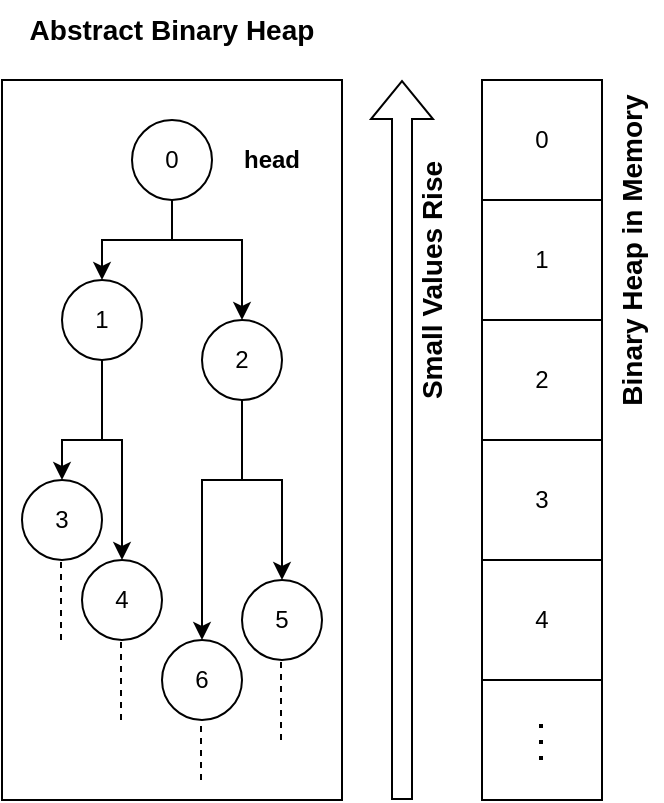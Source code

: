 <mxfile version="26.0.7">
  <diagram name="Page-1" id="67sOJIxfJh_Tyo5UbThU">
    <mxGraphModel dx="840" dy="746" grid="1" gridSize="10" guides="1" tooltips="1" connect="1" arrows="1" fold="1" page="1" pageScale="1" pageWidth="850" pageHeight="1100" math="0" shadow="0">
      <root>
        <mxCell id="0" />
        <mxCell id="1" parent="0" />
        <mxCell id="UDImez37fTVx7visXOVI-3" value="" style="rounded=0;whiteSpace=wrap;html=1;" vertex="1" parent="1">
          <mxGeometry x="40" y="80" width="170" height="360" as="geometry" />
        </mxCell>
        <mxCell id="UDImez37fTVx7visXOVI-11" style="edgeStyle=orthogonalEdgeStyle;rounded=0;orthogonalLoop=1;jettySize=auto;html=1;" edge="1" parent="1" source="UDImez37fTVx7visXOVI-1" target="UDImez37fTVx7visXOVI-4">
          <mxGeometry relative="1" as="geometry">
            <Array as="points">
              <mxPoint x="125" y="160" />
              <mxPoint x="90" y="160" />
            </Array>
          </mxGeometry>
        </mxCell>
        <mxCell id="UDImez37fTVx7visXOVI-12" style="edgeStyle=orthogonalEdgeStyle;rounded=0;orthogonalLoop=1;jettySize=auto;html=1;" edge="1" parent="1" source="UDImez37fTVx7visXOVI-1" target="UDImez37fTVx7visXOVI-5">
          <mxGeometry relative="1" as="geometry">
            <Array as="points">
              <mxPoint x="125" y="160" />
              <mxPoint x="160" y="160" />
            </Array>
          </mxGeometry>
        </mxCell>
        <mxCell id="UDImez37fTVx7visXOVI-1" value="" style="ellipse;whiteSpace=wrap;html=1;aspect=fixed;" vertex="1" parent="1">
          <mxGeometry x="105" y="100" width="40" height="40" as="geometry" />
        </mxCell>
        <mxCell id="UDImez37fTVx7visXOVI-13" style="edgeStyle=orthogonalEdgeStyle;rounded=0;orthogonalLoop=1;jettySize=auto;html=1;entryX=0.5;entryY=0;entryDx=0;entryDy=0;" edge="1" parent="1" source="UDImez37fTVx7visXOVI-4" target="UDImez37fTVx7visXOVI-6">
          <mxGeometry relative="1" as="geometry">
            <Array as="points">
              <mxPoint x="90" y="260" />
              <mxPoint x="70" y="260" />
            </Array>
          </mxGeometry>
        </mxCell>
        <mxCell id="UDImez37fTVx7visXOVI-14" style="edgeStyle=orthogonalEdgeStyle;rounded=0;orthogonalLoop=1;jettySize=auto;html=1;" edge="1" parent="1" source="UDImez37fTVx7visXOVI-4" target="UDImez37fTVx7visXOVI-7">
          <mxGeometry relative="1" as="geometry">
            <Array as="points">
              <mxPoint x="90" y="260" />
              <mxPoint x="100" y="260" />
            </Array>
          </mxGeometry>
        </mxCell>
        <mxCell id="UDImez37fTVx7visXOVI-4" value="" style="ellipse;whiteSpace=wrap;html=1;aspect=fixed;" vertex="1" parent="1">
          <mxGeometry x="70" y="180" width="40" height="40" as="geometry" />
        </mxCell>
        <mxCell id="UDImez37fTVx7visXOVI-15" style="edgeStyle=orthogonalEdgeStyle;rounded=0;orthogonalLoop=1;jettySize=auto;html=1;entryX=0.5;entryY=0;entryDx=0;entryDy=0;" edge="1" parent="1" source="UDImez37fTVx7visXOVI-5" target="UDImez37fTVx7visXOVI-9">
          <mxGeometry relative="1" as="geometry">
            <Array as="points">
              <mxPoint x="160" y="280" />
              <mxPoint x="180" y="280" />
            </Array>
          </mxGeometry>
        </mxCell>
        <mxCell id="UDImez37fTVx7visXOVI-16" style="edgeStyle=orthogonalEdgeStyle;rounded=0;orthogonalLoop=1;jettySize=auto;html=1;" edge="1" parent="1" source="UDImez37fTVx7visXOVI-5" target="UDImez37fTVx7visXOVI-8">
          <mxGeometry relative="1" as="geometry">
            <Array as="points">
              <mxPoint x="160" y="280" />
              <mxPoint x="140" y="280" />
            </Array>
          </mxGeometry>
        </mxCell>
        <mxCell id="UDImez37fTVx7visXOVI-5" value="" style="ellipse;whiteSpace=wrap;html=1;aspect=fixed;" vertex="1" parent="1">
          <mxGeometry x="140" y="200" width="40" height="40" as="geometry" />
        </mxCell>
        <mxCell id="UDImez37fTVx7visXOVI-6" value="" style="ellipse;whiteSpace=wrap;html=1;aspect=fixed;" vertex="1" parent="1">
          <mxGeometry x="50" y="280" width="40" height="40" as="geometry" />
        </mxCell>
        <mxCell id="UDImez37fTVx7visXOVI-8" value="" style="ellipse;whiteSpace=wrap;html=1;aspect=fixed;" vertex="1" parent="1">
          <mxGeometry x="120" y="360" width="40" height="40" as="geometry" />
        </mxCell>
        <mxCell id="UDImez37fTVx7visXOVI-9" value="" style="ellipse;whiteSpace=wrap;html=1;aspect=fixed;" vertex="1" parent="1">
          <mxGeometry x="160" y="330" width="40" height="40" as="geometry" />
        </mxCell>
        <mxCell id="UDImez37fTVx7visXOVI-17" value="" style="endArrow=none;dashed=1;html=1;rounded=0;" edge="1" parent="1">
          <mxGeometry width="50" height="50" relative="1" as="geometry">
            <mxPoint x="69.5" y="360" as="sourcePoint" />
            <mxPoint x="69.5" y="320" as="targetPoint" />
          </mxGeometry>
        </mxCell>
        <mxCell id="UDImez37fTVx7visXOVI-7" value="" style="ellipse;whiteSpace=wrap;html=1;aspect=fixed;" vertex="1" parent="1">
          <mxGeometry x="80" y="320" width="40" height="40" as="geometry" />
        </mxCell>
        <mxCell id="UDImez37fTVx7visXOVI-20" value="" style="endArrow=none;dashed=1;html=1;rounded=0;" edge="1" parent="1">
          <mxGeometry width="50" height="50" relative="1" as="geometry">
            <mxPoint x="99.5" y="400" as="sourcePoint" />
            <mxPoint x="99.5" y="360" as="targetPoint" />
          </mxGeometry>
        </mxCell>
        <mxCell id="UDImez37fTVx7visXOVI-21" value="" style="endArrow=none;dashed=1;html=1;rounded=0;" edge="1" parent="1">
          <mxGeometry width="50" height="50" relative="1" as="geometry">
            <mxPoint x="139.5" y="430" as="sourcePoint" />
            <mxPoint x="139.5" y="400" as="targetPoint" />
          </mxGeometry>
        </mxCell>
        <mxCell id="UDImez37fTVx7visXOVI-22" value="" style="endArrow=none;dashed=1;html=1;rounded=0;" edge="1" parent="1">
          <mxGeometry width="50" height="50" relative="1" as="geometry">
            <mxPoint x="179.5" y="410" as="sourcePoint" />
            <mxPoint x="179.5" y="370" as="targetPoint" />
          </mxGeometry>
        </mxCell>
        <mxCell id="UDImez37fTVx7visXOVI-23" value="0" style="text;html=1;align=center;verticalAlign=middle;whiteSpace=wrap;rounded=0;" vertex="1" parent="1">
          <mxGeometry x="95" y="105" width="60" height="30" as="geometry" />
        </mxCell>
        <mxCell id="UDImez37fTVx7visXOVI-24" value="1" style="text;html=1;align=center;verticalAlign=middle;whiteSpace=wrap;rounded=0;" vertex="1" parent="1">
          <mxGeometry x="60" y="185" width="60" height="30" as="geometry" />
        </mxCell>
        <mxCell id="UDImez37fTVx7visXOVI-25" value="2" style="text;html=1;align=center;verticalAlign=middle;whiteSpace=wrap;rounded=0;" vertex="1" parent="1">
          <mxGeometry x="130" y="205" width="60" height="30" as="geometry" />
        </mxCell>
        <mxCell id="UDImez37fTVx7visXOVI-26" value="3" style="text;html=1;align=center;verticalAlign=middle;whiteSpace=wrap;rounded=0;" vertex="1" parent="1">
          <mxGeometry x="40" y="285" width="60" height="30" as="geometry" />
        </mxCell>
        <mxCell id="UDImez37fTVx7visXOVI-27" value="4" style="text;html=1;align=center;verticalAlign=middle;whiteSpace=wrap;rounded=0;" vertex="1" parent="1">
          <mxGeometry x="70" y="325" width="60" height="30" as="geometry" />
        </mxCell>
        <mxCell id="UDImez37fTVx7visXOVI-28" value="5" style="text;html=1;align=center;verticalAlign=middle;whiteSpace=wrap;rounded=0;" vertex="1" parent="1">
          <mxGeometry x="150" y="335" width="60" height="30" as="geometry" />
        </mxCell>
        <mxCell id="UDImez37fTVx7visXOVI-29" value="6" style="text;html=1;align=center;verticalAlign=middle;whiteSpace=wrap;rounded=0;" vertex="1" parent="1">
          <mxGeometry x="110" y="365" width="60" height="30" as="geometry" />
        </mxCell>
        <mxCell id="UDImez37fTVx7visXOVI-30" value="" style="rounded=0;whiteSpace=wrap;html=1;" vertex="1" parent="1">
          <mxGeometry x="280" y="80" width="60" height="360" as="geometry" />
        </mxCell>
        <mxCell id="UDImez37fTVx7visXOVI-35" value="0" style="whiteSpace=wrap;html=1;aspect=fixed;" vertex="1" parent="1">
          <mxGeometry x="280" y="80" width="60" height="60" as="geometry" />
        </mxCell>
        <mxCell id="UDImez37fTVx7visXOVI-36" value="1" style="whiteSpace=wrap;html=1;aspect=fixed;" vertex="1" parent="1">
          <mxGeometry x="280" y="140" width="60" height="60" as="geometry" />
        </mxCell>
        <mxCell id="UDImez37fTVx7visXOVI-37" value="2" style="whiteSpace=wrap;html=1;aspect=fixed;" vertex="1" parent="1">
          <mxGeometry x="280" y="200" width="60" height="60" as="geometry" />
        </mxCell>
        <mxCell id="UDImez37fTVx7visXOVI-38" value="3" style="whiteSpace=wrap;html=1;aspect=fixed;" vertex="1" parent="1">
          <mxGeometry x="280" y="260" width="60" height="60" as="geometry" />
        </mxCell>
        <mxCell id="UDImez37fTVx7visXOVI-39" value="&lt;div&gt;4&lt;/div&gt;" style="whiteSpace=wrap;html=1;aspect=fixed;" vertex="1" parent="1">
          <mxGeometry x="280" y="320" width="60" height="60" as="geometry" />
        </mxCell>
        <mxCell id="UDImez37fTVx7visXOVI-43" value="" style="endArrow=none;dashed=1;html=1;dashPattern=1 3;strokeWidth=2;rounded=0;" edge="1" parent="1">
          <mxGeometry width="50" height="50" relative="1" as="geometry">
            <mxPoint x="309.5" y="420" as="sourcePoint" />
            <mxPoint x="309.5" y="400" as="targetPoint" />
          </mxGeometry>
        </mxCell>
        <mxCell id="UDImez37fTVx7visXOVI-44" value="" style="shape=flexArrow;endArrow=classic;html=1;rounded=0;" edge="1" parent="1">
          <mxGeometry width="50" height="50" relative="1" as="geometry">
            <mxPoint x="240" y="440" as="sourcePoint" />
            <mxPoint x="240" y="80" as="targetPoint" />
          </mxGeometry>
        </mxCell>
        <mxCell id="UDImez37fTVx7visXOVI-45" value="Small Values Rise" style="text;html=1;align=center;verticalAlign=middle;whiteSpace=wrap;rounded=0;rotation=-90;fontStyle=1;fontSize=14;" vertex="1" parent="1">
          <mxGeometry x="185" y="165" width="140" height="30" as="geometry" />
        </mxCell>
        <mxCell id="UDImez37fTVx7visXOVI-46" value="head" style="text;html=1;align=center;verticalAlign=middle;whiteSpace=wrap;rounded=0;fontStyle=1" vertex="1" parent="1">
          <mxGeometry x="145" y="105" width="60" height="30" as="geometry" />
        </mxCell>
        <mxCell id="UDImez37fTVx7visXOVI-47" value="Abstract Binary Heap" style="text;html=1;align=center;verticalAlign=middle;whiteSpace=wrap;rounded=0;fontStyle=1;fontSize=14;" vertex="1" parent="1">
          <mxGeometry x="40" y="40" width="170" height="30" as="geometry" />
        </mxCell>
        <mxCell id="UDImez37fTVx7visXOVI-48" value="Binary Heap in Memory" style="text;html=1;align=center;verticalAlign=middle;whiteSpace=wrap;rounded=0;fontStyle=1;fontSize=14;rotation=-90;" vertex="1" parent="1">
          <mxGeometry x="270" y="150" width="170" height="30" as="geometry" />
        </mxCell>
      </root>
    </mxGraphModel>
  </diagram>
</mxfile>
